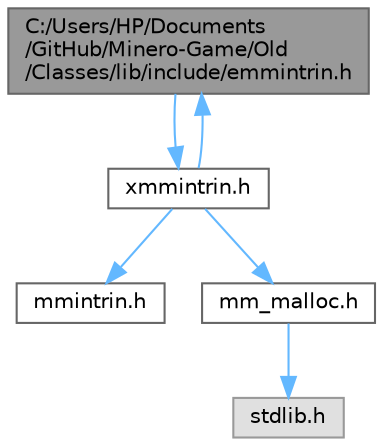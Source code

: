 digraph "C:/Users/HP/Documents/GitHub/Minero-Game/Old/Classes/lib/include/emmintrin.h"
{
 // LATEX_PDF_SIZE
  bgcolor="transparent";
  edge [fontname=Helvetica,fontsize=10,labelfontname=Helvetica,labelfontsize=10];
  node [fontname=Helvetica,fontsize=10,shape=box,height=0.2,width=0.4];
  Node1 [id="Node000001",label="C:/Users/HP/Documents\l/GitHub/Minero-Game/Old\l/Classes/lib/include/emmintrin.h",height=0.2,width=0.4,color="gray40", fillcolor="grey60", style="filled", fontcolor="black",tooltip=" "];
  Node1 -> Node2 [id="edge6_Node000001_Node000002",color="steelblue1",style="solid",tooltip=" "];
  Node2 [id="Node000002",label="xmmintrin.h",height=0.2,width=0.4,color="grey40", fillcolor="white", style="filled",URL="$_old_2_classes_2lib_2include_2xmmintrin_8h.html",tooltip=" "];
  Node2 -> Node3 [id="edge7_Node000002_Node000003",color="steelblue1",style="solid",tooltip=" "];
  Node3 [id="Node000003",label="mmintrin.h",height=0.2,width=0.4,color="grey40", fillcolor="white", style="filled",URL="$_old_2_classes_2lib_2include_2mmintrin_8h.html",tooltip=" "];
  Node2 -> Node4 [id="edge8_Node000002_Node000004",color="steelblue1",style="solid",tooltip=" "];
  Node4 [id="Node000004",label="mm_malloc.h",height=0.2,width=0.4,color="grey40", fillcolor="white", style="filled",URL="$_old_2_classes_2lib_2include_2mm__malloc_8h.html",tooltip=" "];
  Node4 -> Node5 [id="edge9_Node000004_Node000005",color="steelblue1",style="solid",tooltip=" "];
  Node5 [id="Node000005",label="stdlib.h",height=0.2,width=0.4,color="grey60", fillcolor="#E0E0E0", style="filled",tooltip=" "];
  Node2 -> Node1 [id="edge10_Node000002_Node000001",color="steelblue1",style="solid",tooltip=" "];
}
